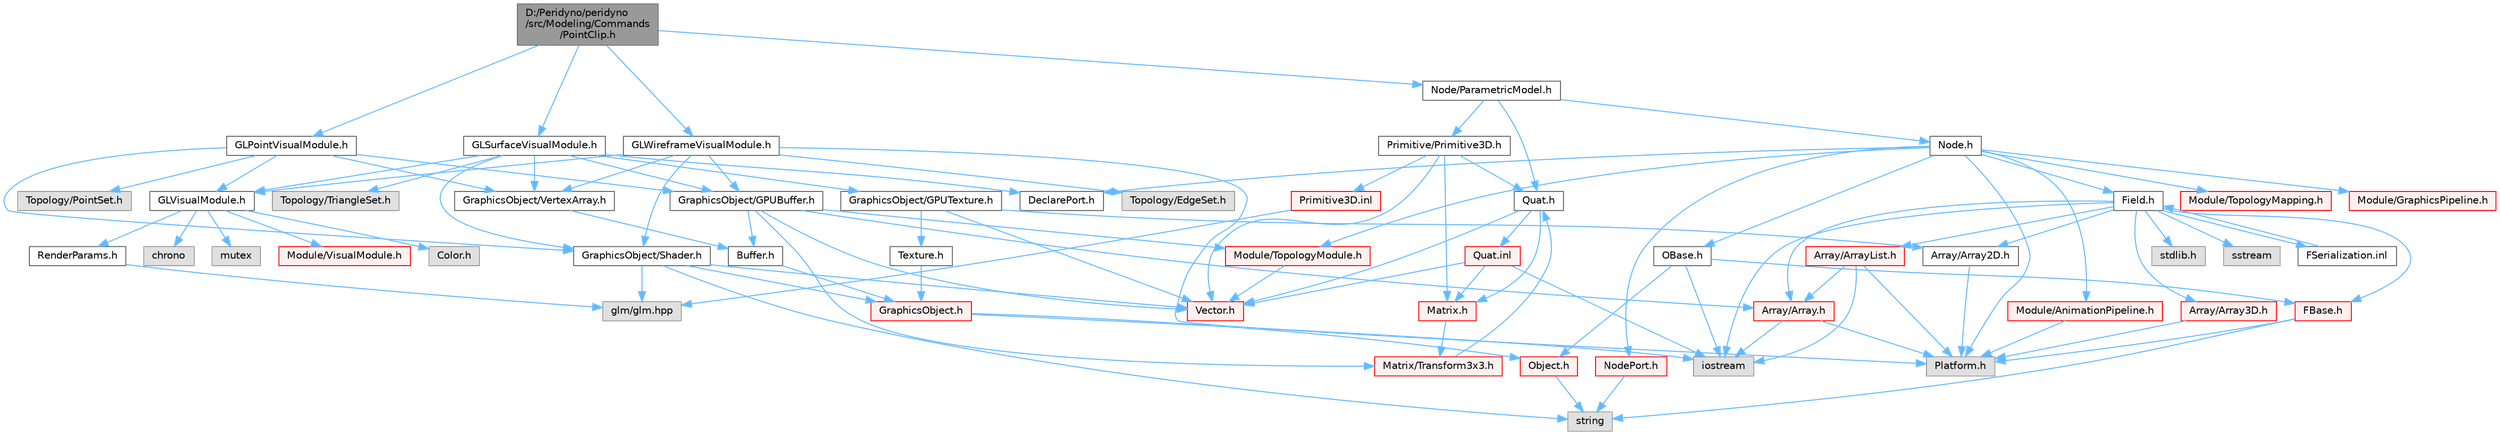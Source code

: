 digraph "D:/Peridyno/peridyno/src/Modeling/Commands/PointClip.h"
{
 // LATEX_PDF_SIZE
  bgcolor="transparent";
  edge [fontname=Helvetica,fontsize=10,labelfontname=Helvetica,labelfontsize=10];
  node [fontname=Helvetica,fontsize=10,shape=box,height=0.2,width=0.4];
  Node1 [id="Node000001",label="D:/Peridyno/peridyno\l/src/Modeling/Commands\l/PointClip.h",height=0.2,width=0.4,color="gray40", fillcolor="grey60", style="filled", fontcolor="black",tooltip=" "];
  Node1 -> Node2 [id="edge1_Node000001_Node000002",color="steelblue1",style="solid",tooltip=" "];
  Node2 [id="Node000002",label="Node/ParametricModel.h",height=0.2,width=0.4,color="grey40", fillcolor="white", style="filled",URL="$_parametric_model_8h.html",tooltip=" "];
  Node2 -> Node3 [id="edge2_Node000002_Node000003",color="steelblue1",style="solid",tooltip=" "];
  Node3 [id="Node000003",label="Node.h",height=0.2,width=0.4,color="grey40", fillcolor="white", style="filled",URL="$_node_8h.html",tooltip=" "];
  Node3 -> Node4 [id="edge3_Node000003_Node000004",color="steelblue1",style="solid",tooltip=" "];
  Node4 [id="Node000004",label="OBase.h",height=0.2,width=0.4,color="grey40", fillcolor="white", style="filled",URL="$_o_base_8h.html",tooltip=" "];
  Node4 -> Node5 [id="edge4_Node000004_Node000005",color="steelblue1",style="solid",tooltip=" "];
  Node5 [id="Node000005",label="iostream",height=0.2,width=0.4,color="grey60", fillcolor="#E0E0E0", style="filled",tooltip=" "];
  Node4 -> Node6 [id="edge5_Node000004_Node000006",color="steelblue1",style="solid",tooltip=" "];
  Node6 [id="Node000006",label="FBase.h",height=0.2,width=0.4,color="red", fillcolor="#FFF0F0", style="filled",URL="$_f_base_8h.html",tooltip=" "];
  Node6 -> Node7 [id="edge6_Node000006_Node000007",color="steelblue1",style="solid",tooltip=" "];
  Node7 [id="Node000007",label="Platform.h",height=0.2,width=0.4,color="grey60", fillcolor="#E0E0E0", style="filled",tooltip=" "];
  Node6 -> Node10 [id="edge7_Node000006_Node000010",color="steelblue1",style="solid",tooltip=" "];
  Node10 [id="Node000010",label="string",height=0.2,width=0.4,color="grey60", fillcolor="#E0E0E0", style="filled",tooltip=" "];
  Node4 -> Node13 [id="edge8_Node000004_Node000013",color="steelblue1",style="solid",tooltip=" "];
  Node13 [id="Node000013",label="Object.h",height=0.2,width=0.4,color="red", fillcolor="#FFF0F0", style="filled",URL="$_object_8h.html",tooltip=" "];
  Node13 -> Node10 [id="edge9_Node000013_Node000010",color="steelblue1",style="solid",tooltip=" "];
  Node3 -> Node16 [id="edge10_Node000003_Node000016",color="steelblue1",style="solid",tooltip=" "];
  Node16 [id="Node000016",label="Field.h",height=0.2,width=0.4,color="grey40", fillcolor="white", style="filled",URL="$_field_8h.html",tooltip=" "];
  Node16 -> Node5 [id="edge11_Node000016_Node000005",color="steelblue1",style="solid",tooltip=" "];
  Node16 -> Node17 [id="edge12_Node000016_Node000017",color="steelblue1",style="solid",tooltip=" "];
  Node17 [id="Node000017",label="stdlib.h",height=0.2,width=0.4,color="grey60", fillcolor="#E0E0E0", style="filled",tooltip=" "];
  Node16 -> Node18 [id="edge13_Node000016_Node000018",color="steelblue1",style="solid",tooltip=" "];
  Node18 [id="Node000018",label="sstream",height=0.2,width=0.4,color="grey60", fillcolor="#E0E0E0", style="filled",tooltip=" "];
  Node16 -> Node6 [id="edge14_Node000016_Node000006",color="steelblue1",style="solid",tooltip=" "];
  Node16 -> Node19 [id="edge15_Node000016_Node000019",color="steelblue1",style="solid",tooltip=" "];
  Node19 [id="Node000019",label="Array/Array.h",height=0.2,width=0.4,color="red", fillcolor="#FFF0F0", style="filled",URL="$_array_8h.html",tooltip=" "];
  Node19 -> Node7 [id="edge16_Node000019_Node000007",color="steelblue1",style="solid",tooltip=" "];
  Node19 -> Node5 [id="edge17_Node000019_Node000005",color="steelblue1",style="solid",tooltip=" "];
  Node16 -> Node25 [id="edge18_Node000016_Node000025",color="steelblue1",style="solid",tooltip=" "];
  Node25 [id="Node000025",label="Array/Array2D.h",height=0.2,width=0.4,color="grey40", fillcolor="white", style="filled",URL="$_array2_d_8h.html",tooltip=" "];
  Node25 -> Node7 [id="edge19_Node000025_Node000007",color="steelblue1",style="solid",tooltip=" "];
  Node16 -> Node26 [id="edge20_Node000016_Node000026",color="steelblue1",style="solid",tooltip=" "];
  Node26 [id="Node000026",label="Array/Array3D.h",height=0.2,width=0.4,color="red", fillcolor="#FFF0F0", style="filled",URL="$_array3_d_8h.html",tooltip=" "];
  Node26 -> Node7 [id="edge21_Node000026_Node000007",color="steelblue1",style="solid",tooltip=" "];
  Node16 -> Node27 [id="edge22_Node000016_Node000027",color="steelblue1",style="solid",tooltip=" "];
  Node27 [id="Node000027",label="Array/ArrayList.h",height=0.2,width=0.4,color="red", fillcolor="#FFF0F0", style="filled",URL="$_array_list_8h.html",tooltip=" "];
  Node27 -> Node5 [id="edge23_Node000027_Node000005",color="steelblue1",style="solid",tooltip=" "];
  Node27 -> Node7 [id="edge24_Node000027_Node000007",color="steelblue1",style="solid",tooltip=" "];
  Node27 -> Node19 [id="edge25_Node000027_Node000019",color="steelblue1",style="solid",tooltip=" "];
  Node16 -> Node68 [id="edge26_Node000016_Node000068",color="steelblue1",style="solid",tooltip=" "];
  Node68 [id="Node000068",label="FSerialization.inl",height=0.2,width=0.4,color="grey40", fillcolor="white", style="filled",URL="$_f_serialization_8inl.html",tooltip=" "];
  Node68 -> Node16 [id="edge27_Node000068_Node000016",color="steelblue1",style="solid",tooltip=" "];
  Node3 -> Node7 [id="edge28_Node000003_Node000007",color="steelblue1",style="solid",tooltip=" "];
  Node3 -> Node69 [id="edge29_Node000003_Node000069",color="steelblue1",style="solid",tooltip=" "];
  Node69 [id="Node000069",label="DeclarePort.h",height=0.2,width=0.4,color="grey40", fillcolor="white", style="filled",URL="$_declare_port_8h.html",tooltip=" "];
  Node3 -> Node70 [id="edge30_Node000003_Node000070",color="steelblue1",style="solid",tooltip=" "];
  Node70 [id="Node000070",label="NodePort.h",height=0.2,width=0.4,color="red", fillcolor="#FFF0F0", style="filled",URL="$_node_port_8h.html",tooltip=" "];
  Node70 -> Node10 [id="edge31_Node000070_Node000010",color="steelblue1",style="solid",tooltip=" "];
  Node3 -> Node71 [id="edge32_Node000003_Node000071",color="steelblue1",style="solid",tooltip=" "];
  Node71 [id="Node000071",label="Module/TopologyModule.h",height=0.2,width=0.4,color="red", fillcolor="#FFF0F0", style="filled",URL="$_topology_module_8h.html",tooltip=" "];
  Node71 -> Node32 [id="edge33_Node000071_Node000032",color="steelblue1",style="solid",tooltip=" "];
  Node32 [id="Node000032",label="Vector.h",height=0.2,width=0.4,color="red", fillcolor="#FFF0F0", style="filled",URL="$_vector_8h.html",tooltip=" "];
  Node3 -> Node92 [id="edge34_Node000003_Node000092",color="steelblue1",style="solid",tooltip=" "];
  Node92 [id="Node000092",label="Module/TopologyMapping.h",height=0.2,width=0.4,color="red", fillcolor="#FFF0F0", style="filled",URL="$_topology_mapping_8h.html",tooltip=" "];
  Node3 -> Node93 [id="edge35_Node000003_Node000093",color="steelblue1",style="solid",tooltip=" "];
  Node93 [id="Node000093",label="Module/AnimationPipeline.h",height=0.2,width=0.4,color="red", fillcolor="#FFF0F0", style="filled",URL="$_animation_pipeline_8h.html",tooltip=" "];
  Node93 -> Node7 [id="edge36_Node000093_Node000007",color="steelblue1",style="solid",tooltip=" "];
  Node3 -> Node95 [id="edge37_Node000003_Node000095",color="steelblue1",style="solid",tooltip=" "];
  Node95 [id="Node000095",label="Module/GraphicsPipeline.h",height=0.2,width=0.4,color="red", fillcolor="#FFF0F0", style="filled",URL="$_graphics_pipeline_8h.html",tooltip=" "];
  Node2 -> Node63 [id="edge38_Node000002_Node000063",color="steelblue1",style="solid",tooltip=" "];
  Node63 [id="Node000063",label="Quat.h",height=0.2,width=0.4,color="grey40", fillcolor="white", style="filled",URL="$_quat_8h.html",tooltip="Implementation of quaternion."];
  Node63 -> Node32 [id="edge39_Node000063_Node000032",color="steelblue1",style="solid",tooltip=" "];
  Node63 -> Node50 [id="edge40_Node000063_Node000050",color="steelblue1",style="solid",tooltip=" "];
  Node50 [id="Node000050",label="Matrix.h",height=0.2,width=0.4,color="red", fillcolor="#FFF0F0", style="filled",URL="$_matrix_8h.html",tooltip=" "];
  Node50 -> Node62 [id="edge41_Node000050_Node000062",color="steelblue1",style="solid",tooltip=" "];
  Node62 [id="Node000062",label="Matrix/Transform3x3.h",height=0.2,width=0.4,color="red", fillcolor="#FFF0F0", style="filled",URL="$_transform3x3_8h.html",tooltip=" "];
  Node62 -> Node63 [id="edge42_Node000062_Node000063",color="steelblue1",style="solid",tooltip=" "];
  Node63 -> Node64 [id="edge43_Node000063_Node000064",color="steelblue1",style="solid",tooltip=" "];
  Node64 [id="Node000064",label="Quat.inl",height=0.2,width=0.4,color="red", fillcolor="#FFF0F0", style="filled",URL="$_quat_8inl.html",tooltip=" "];
  Node64 -> Node5 [id="edge44_Node000064_Node000005",color="steelblue1",style="solid",tooltip=" "];
  Node64 -> Node32 [id="edge45_Node000064_Node000032",color="steelblue1",style="solid",tooltip=" "];
  Node64 -> Node50 [id="edge46_Node000064_Node000050",color="steelblue1",style="solid",tooltip=" "];
  Node2 -> Node96 [id="edge47_Node000002_Node000096",color="steelblue1",style="solid",tooltip=" "];
  Node96 [id="Node000096",label="Primitive/Primitive3D.h",height=0.2,width=0.4,color="grey40", fillcolor="white", style="filled",URL="$_primitive3_d_8h.html",tooltip=" "];
  Node96 -> Node32 [id="edge48_Node000096_Node000032",color="steelblue1",style="solid",tooltip=" "];
  Node96 -> Node50 [id="edge49_Node000096_Node000050",color="steelblue1",style="solid",tooltip=" "];
  Node96 -> Node63 [id="edge50_Node000096_Node000063",color="steelblue1",style="solid",tooltip=" "];
  Node96 -> Node97 [id="edge51_Node000096_Node000097",color="steelblue1",style="solid",tooltip=" "];
  Node97 [id="Node000097",label="Primitive3D.inl",height=0.2,width=0.4,color="red", fillcolor="#FFF0F0", style="filled",URL="$_primitive3_d_8inl.html",tooltip=" "];
  Node97 -> Node67 [id="edge52_Node000097_Node000067",color="steelblue1",style="solid",tooltip=" "];
  Node67 [id="Node000067",label="glm/glm.hpp",height=0.2,width=0.4,color="grey60", fillcolor="#E0E0E0", style="filled",tooltip=" "];
  Node1 -> Node100 [id="edge53_Node000001_Node000100",color="steelblue1",style="solid",tooltip=" "];
  Node100 [id="Node000100",label="GLSurfaceVisualModule.h",height=0.2,width=0.4,color="grey40", fillcolor="white", style="filled",URL="$_g_l_surface_visual_module_8h.html",tooltip=" "];
  Node100 -> Node69 [id="edge54_Node000100_Node000069",color="steelblue1",style="solid",tooltip=" "];
  Node100 -> Node101 [id="edge55_Node000100_Node000101",color="steelblue1",style="solid",tooltip=" "];
  Node101 [id="Node000101",label="Topology/TriangleSet.h",height=0.2,width=0.4,color="grey60", fillcolor="#E0E0E0", style="filled",tooltip=" "];
  Node100 -> Node102 [id="edge56_Node000100_Node000102",color="steelblue1",style="solid",tooltip=" "];
  Node102 [id="Node000102",label="GLVisualModule.h",height=0.2,width=0.4,color="grey40", fillcolor="white", style="filled",URL="$_g_l_visual_module_8h.html",tooltip=" "];
  Node102 -> Node103 [id="edge57_Node000102_Node000103",color="steelblue1",style="solid",tooltip=" "];
  Node103 [id="Node000103",label="chrono",height=0.2,width=0.4,color="grey60", fillcolor="#E0E0E0", style="filled",tooltip=" "];
  Node102 -> Node74 [id="edge58_Node000102_Node000074",color="steelblue1",style="solid",tooltip=" "];
  Node74 [id="Node000074",label="mutex",height=0.2,width=0.4,color="grey60", fillcolor="#E0E0E0", style="filled",tooltip=" "];
  Node102 -> Node104 [id="edge59_Node000102_Node000104",color="steelblue1",style="solid",tooltip=" "];
  Node104 [id="Node000104",label="Module/VisualModule.h",height=0.2,width=0.4,color="red", fillcolor="#FFF0F0", style="filled",URL="$_visual_module_8h.html",tooltip=" "];
  Node102 -> Node105 [id="edge60_Node000102_Node000105",color="steelblue1",style="solid",tooltip=" "];
  Node105 [id="Node000105",label="Color.h",height=0.2,width=0.4,color="grey60", fillcolor="#E0E0E0", style="filled",tooltip=" "];
  Node102 -> Node106 [id="edge61_Node000102_Node000106",color="steelblue1",style="solid",tooltip=" "];
  Node106 [id="Node000106",label="RenderParams.h",height=0.2,width=0.4,color="grey40", fillcolor="white", style="filled",URL="$_render_params_8h.html",tooltip=" "];
  Node106 -> Node67 [id="edge62_Node000106_Node000067",color="steelblue1",style="solid",tooltip=" "];
  Node100 -> Node107 [id="edge63_Node000100_Node000107",color="steelblue1",style="solid",tooltip=" "];
  Node107 [id="Node000107",label="GraphicsObject/GPUBuffer.h",height=0.2,width=0.4,color="grey40", fillcolor="white", style="filled",URL="$_g_p_u_buffer_8h.html",tooltip=" "];
  Node107 -> Node108 [id="edge64_Node000107_Node000108",color="steelblue1",style="solid",tooltip=" "];
  Node108 [id="Node000108",label="Buffer.h",height=0.2,width=0.4,color="grey40", fillcolor="white", style="filled",URL="$_buffer_8h.html",tooltip=" "];
  Node108 -> Node109 [id="edge65_Node000108_Node000109",color="steelblue1",style="solid",tooltip=" "];
  Node109 [id="Node000109",label="GraphicsObject.h",height=0.2,width=0.4,color="red", fillcolor="#FFF0F0", style="filled",URL="$_graphics_object_8h.html",tooltip=" "];
  Node109 -> Node5 [id="edge66_Node000109_Node000005",color="steelblue1",style="solid",tooltip=" "];
  Node109 -> Node13 [id="edge67_Node000109_Node000013",color="steelblue1",style="solid",tooltip=" "];
  Node107 -> Node19 [id="edge68_Node000107_Node000019",color="steelblue1",style="solid",tooltip=" "];
  Node107 -> Node32 [id="edge69_Node000107_Node000032",color="steelblue1",style="solid",tooltip=" "];
  Node107 -> Node62 [id="edge70_Node000107_Node000062",color="steelblue1",style="solid",tooltip=" "];
  Node107 -> Node71 [id="edge71_Node000107_Node000071",color="steelblue1",style="solid",tooltip=" "];
  Node100 -> Node110 [id="edge72_Node000100_Node000110",color="steelblue1",style="solid",tooltip=" "];
  Node110 [id="Node000110",label="GraphicsObject/GPUTexture.h",height=0.2,width=0.4,color="grey40", fillcolor="white", style="filled",URL="$_g_p_u_texture_8h.html",tooltip=" "];
  Node110 -> Node111 [id="edge73_Node000110_Node000111",color="steelblue1",style="solid",tooltip=" "];
  Node111 [id="Node000111",label="Texture.h",height=0.2,width=0.4,color="grey40", fillcolor="white", style="filled",URL="$_texture_8h.html",tooltip=" "];
  Node111 -> Node109 [id="edge74_Node000111_Node000109",color="steelblue1",style="solid",tooltip=" "];
  Node110 -> Node32 [id="edge75_Node000110_Node000032",color="steelblue1",style="solid",tooltip=" "];
  Node110 -> Node25 [id="edge76_Node000110_Node000025",color="steelblue1",style="solid",tooltip=" "];
  Node100 -> Node112 [id="edge77_Node000100_Node000112",color="steelblue1",style="solid",tooltip=" "];
  Node112 [id="Node000112",label="GraphicsObject/VertexArray.h",height=0.2,width=0.4,color="grey40", fillcolor="white", style="filled",URL="$_vertex_array_8h.html",tooltip=" "];
  Node112 -> Node108 [id="edge78_Node000112_Node000108",color="steelblue1",style="solid",tooltip=" "];
  Node100 -> Node113 [id="edge79_Node000100_Node000113",color="steelblue1",style="solid",tooltip=" "];
  Node113 [id="Node000113",label="GraphicsObject/Shader.h",height=0.2,width=0.4,color="grey40", fillcolor="white", style="filled",URL="$_shader_8h.html",tooltip=" "];
  Node113 -> Node109 [id="edge80_Node000113_Node000109",color="steelblue1",style="solid",tooltip=" "];
  Node113 -> Node10 [id="edge81_Node000113_Node000010",color="steelblue1",style="solid",tooltip=" "];
  Node113 -> Node32 [id="edge82_Node000113_Node000032",color="steelblue1",style="solid",tooltip=" "];
  Node113 -> Node67 [id="edge83_Node000113_Node000067",color="steelblue1",style="solid",tooltip=" "];
  Node1 -> Node114 [id="edge84_Node000001_Node000114",color="steelblue1",style="solid",tooltip=" "];
  Node114 [id="Node000114",label="GLWireframeVisualModule.h",height=0.2,width=0.4,color="grey40", fillcolor="white", style="filled",URL="$_g_l_wireframe_visual_module_8h.html",tooltip=" "];
  Node114 -> Node7 [id="edge85_Node000114_Node000007",color="steelblue1",style="solid",tooltip=" "];
  Node114 -> Node115 [id="edge86_Node000114_Node000115",color="steelblue1",style="solid",tooltip=" "];
  Node115 [id="Node000115",label="Topology/EdgeSet.h",height=0.2,width=0.4,color="grey60", fillcolor="#E0E0E0", style="filled",tooltip=" "];
  Node114 -> Node102 [id="edge87_Node000114_Node000102",color="steelblue1",style="solid",tooltip=" "];
  Node114 -> Node107 [id="edge88_Node000114_Node000107",color="steelblue1",style="solid",tooltip=" "];
  Node114 -> Node112 [id="edge89_Node000114_Node000112",color="steelblue1",style="solid",tooltip=" "];
  Node114 -> Node113 [id="edge90_Node000114_Node000113",color="steelblue1",style="solid",tooltip=" "];
  Node1 -> Node116 [id="edge91_Node000001_Node000116",color="steelblue1",style="solid",tooltip=" "];
  Node116 [id="Node000116",label="GLPointVisualModule.h",height=0.2,width=0.4,color="grey40", fillcolor="white", style="filled",URL="$_g_l_point_visual_module_8h.html",tooltip=" "];
  Node116 -> Node117 [id="edge92_Node000116_Node000117",color="steelblue1",style="solid",tooltip=" "];
  Node117 [id="Node000117",label="Topology/PointSet.h",height=0.2,width=0.4,color="grey60", fillcolor="#E0E0E0", style="filled",tooltip=" "];
  Node116 -> Node102 [id="edge93_Node000116_Node000102",color="steelblue1",style="solid",tooltip=" "];
  Node116 -> Node107 [id="edge94_Node000116_Node000107",color="steelblue1",style="solid",tooltip=" "];
  Node116 -> Node112 [id="edge95_Node000116_Node000112",color="steelblue1",style="solid",tooltip=" "];
  Node116 -> Node113 [id="edge96_Node000116_Node000113",color="steelblue1",style="solid",tooltip=" "];
}
